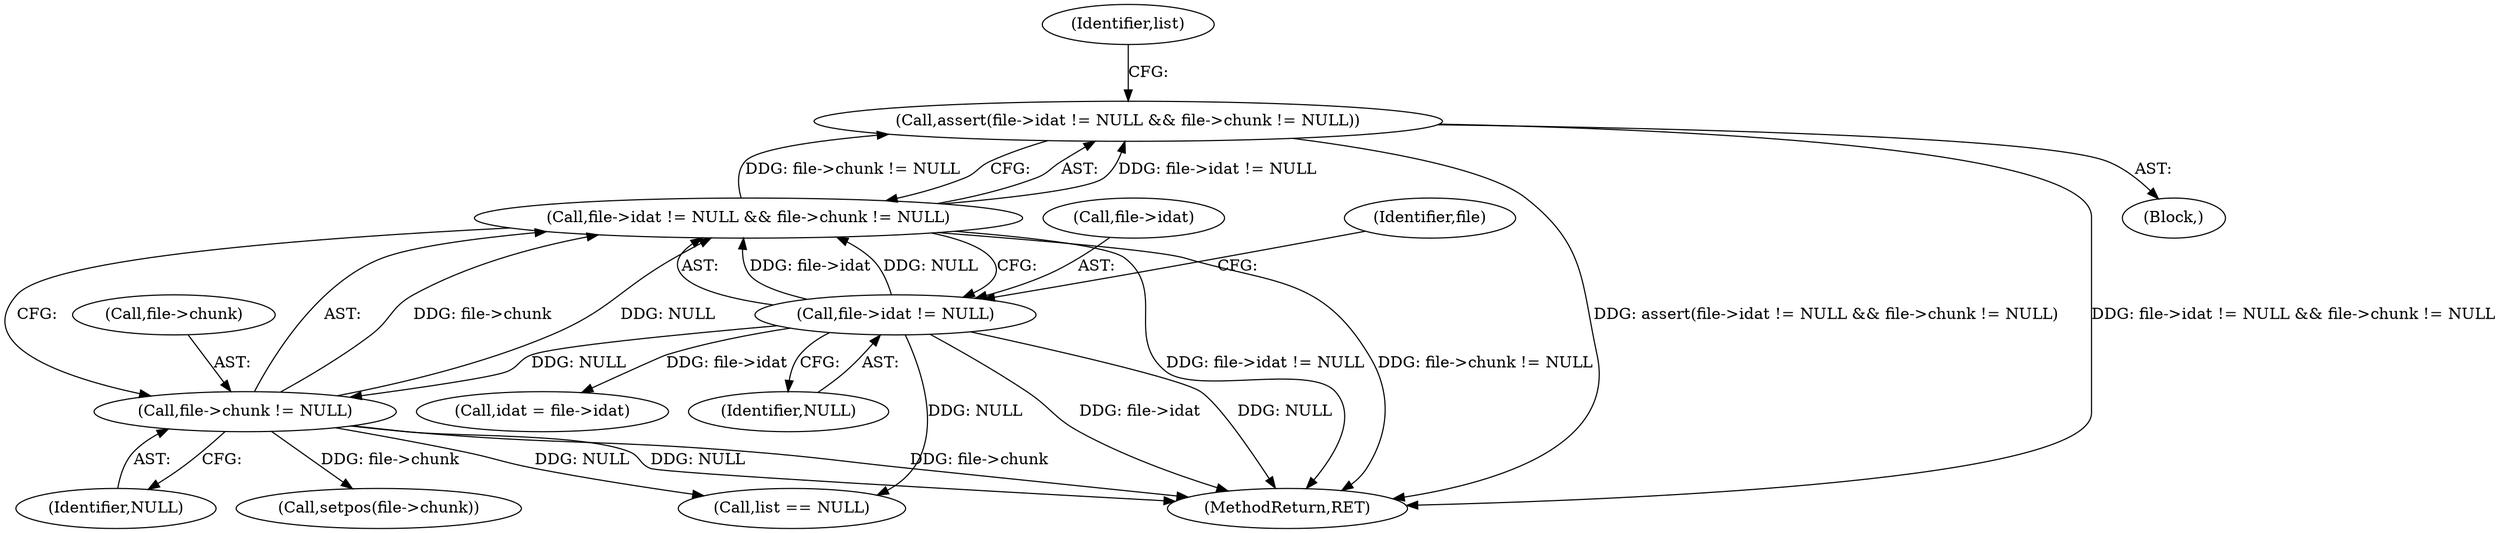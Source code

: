 digraph "0_Android_9d4853418ab2f754c2b63e091c29c5529b8b86ca_171@API" {
"1000118" [label="(Call,assert(file->idat != NULL && file->chunk != NULL))"];
"1000119" [label="(Call,file->idat != NULL && file->chunk != NULL)"];
"1000120" [label="(Call,file->idat != NULL)"];
"1000125" [label="(Call,file->chunk != NULL)"];
"1000125" [label="(Call,file->chunk != NULL)"];
"1000129" [label="(Identifier,NULL)"];
"1000120" [label="(Call,file->idat != NULL)"];
"1000296" [label="(MethodReturn,RET)"];
"1000151" [label="(Call,list == NULL)"];
"1000243" [label="(Call,idat = file->idat)"];
"1000126" [label="(Call,file->chunk)"];
"1000121" [label="(Call,file->idat)"];
"1000192" [label="(Call,setpos(file->chunk))"];
"1000124" [label="(Identifier,NULL)"];
"1000127" [label="(Identifier,file)"];
"1000119" [label="(Call,file->idat != NULL && file->chunk != NULL)"];
"1000116" [label="(Block,)"];
"1000118" [label="(Call,assert(file->idat != NULL && file->chunk != NULL))"];
"1000131" [label="(Identifier,list)"];
"1000118" -> "1000116"  [label="AST: "];
"1000118" -> "1000119"  [label="CFG: "];
"1000119" -> "1000118"  [label="AST: "];
"1000131" -> "1000118"  [label="CFG: "];
"1000118" -> "1000296"  [label="DDG: assert(file->idat != NULL && file->chunk != NULL)"];
"1000118" -> "1000296"  [label="DDG: file->idat != NULL && file->chunk != NULL"];
"1000119" -> "1000118"  [label="DDG: file->idat != NULL"];
"1000119" -> "1000118"  [label="DDG: file->chunk != NULL"];
"1000119" -> "1000120"  [label="CFG: "];
"1000119" -> "1000125"  [label="CFG: "];
"1000120" -> "1000119"  [label="AST: "];
"1000125" -> "1000119"  [label="AST: "];
"1000119" -> "1000296"  [label="DDG: file->chunk != NULL"];
"1000119" -> "1000296"  [label="DDG: file->idat != NULL"];
"1000120" -> "1000119"  [label="DDG: file->idat"];
"1000120" -> "1000119"  [label="DDG: NULL"];
"1000125" -> "1000119"  [label="DDG: file->chunk"];
"1000125" -> "1000119"  [label="DDG: NULL"];
"1000120" -> "1000124"  [label="CFG: "];
"1000121" -> "1000120"  [label="AST: "];
"1000124" -> "1000120"  [label="AST: "];
"1000127" -> "1000120"  [label="CFG: "];
"1000120" -> "1000296"  [label="DDG: file->idat"];
"1000120" -> "1000296"  [label="DDG: NULL"];
"1000120" -> "1000125"  [label="DDG: NULL"];
"1000120" -> "1000151"  [label="DDG: NULL"];
"1000120" -> "1000243"  [label="DDG: file->idat"];
"1000125" -> "1000129"  [label="CFG: "];
"1000126" -> "1000125"  [label="AST: "];
"1000129" -> "1000125"  [label="AST: "];
"1000125" -> "1000296"  [label="DDG: file->chunk"];
"1000125" -> "1000296"  [label="DDG: NULL"];
"1000125" -> "1000151"  [label="DDG: NULL"];
"1000125" -> "1000192"  [label="DDG: file->chunk"];
}
